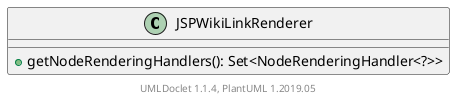 @startuml

    class JSPWikiLinkRenderer [[JSPWikiLinkRenderer.html]] {
        +getNodeRenderingHandlers(): Set<NodeRenderingHandler<?>>
    }


    center footer UMLDoclet 1.1.4, PlantUML 1.2019.05
@enduml
